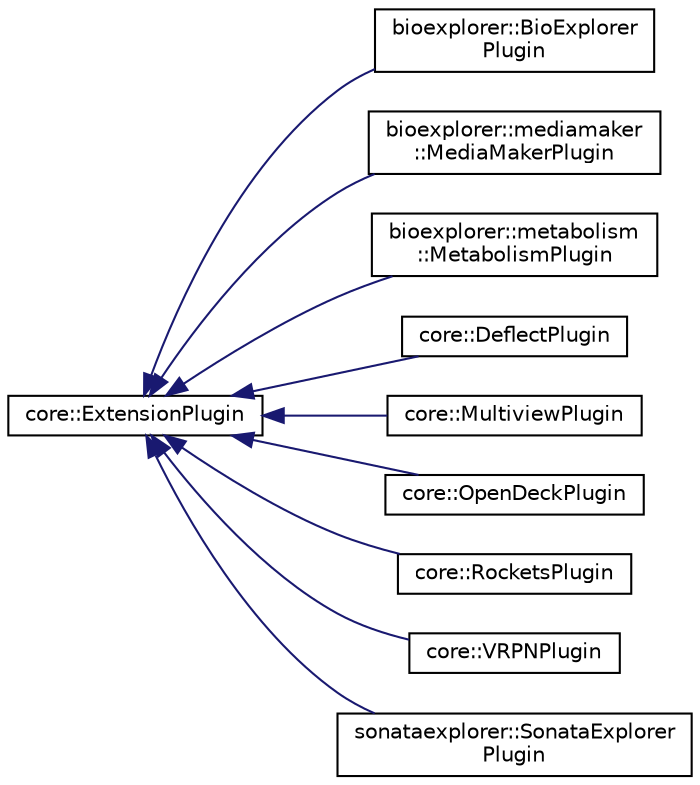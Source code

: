 digraph "Graphical Class Hierarchy"
{
 // LATEX_PDF_SIZE
  edge [fontname="Helvetica",fontsize="10",labelfontname="Helvetica",labelfontsize="10"];
  node [fontname="Helvetica",fontsize="10",shape=record];
  rankdir="LR";
  Node0 [label="core::ExtensionPlugin",height=0.2,width=0.4,color="black", fillcolor="white", style="filled",URL="$d4/dfc/classcore_1_1ExtensionPlugin.html",tooltip=" "];
  Node0 -> Node1 [dir="back",color="midnightblue",fontsize="10",style="solid",fontname="Helvetica"];
  Node1 [label="bioexplorer::BioExplorer\lPlugin",height=0.2,width=0.4,color="black", fillcolor="white", style="filled",URL="$d7/d7b/classbioexplorer_1_1BioExplorerPlugin.html",tooltip="This class implements the BioExplorer plugin."];
  Node0 -> Node2 [dir="back",color="midnightblue",fontsize="10",style="solid",fontname="Helvetica"];
  Node2 [label="bioexplorer::mediamaker\l::MediaMakerPlugin",height=0.2,width=0.4,color="black", fillcolor="white", style="filled",URL="$d0/dc7/classbioexplorer_1_1mediamaker_1_1MediaMakerPlugin.html",tooltip="This class implements the Media Maker plugin for Core."];
  Node0 -> Node3 [dir="back",color="midnightblue",fontsize="10",style="solid",fontname="Helvetica"];
  Node3 [label="bioexplorer::metabolism\l::MetabolismPlugin",height=0.2,width=0.4,color="black", fillcolor="white", style="filled",URL="$d6/de6/classbioexplorer_1_1metabolism_1_1MetabolismPlugin.html",tooltip="This class implements the MetabolismPlugin plugin."];
  Node0 -> Node4 [dir="back",color="midnightblue",fontsize="10",style="solid",fontname="Helvetica"];
  Node4 [label="core::DeflectPlugin",height=0.2,width=0.4,color="black", fillcolor="white", style="filled",URL="$da/d23/classcore_1_1DeflectPlugin.html",tooltip=" "];
  Node0 -> Node5 [dir="back",color="midnightblue",fontsize="10",style="solid",fontname="Helvetica"];
  Node5 [label="core::MultiviewPlugin",height=0.2,width=0.4,color="black", fillcolor="white", style="filled",URL="$d8/d2e/classcore_1_1MultiviewPlugin.html",tooltip=" "];
  Node0 -> Node6 [dir="back",color="midnightblue",fontsize="10",style="solid",fontname="Helvetica"];
  Node6 [label="core::OpenDeckPlugin",height=0.2,width=0.4,color="black", fillcolor="white", style="filled",URL="$d9/d72/classcore_1_1OpenDeckPlugin.html",tooltip=" "];
  Node0 -> Node7 [dir="back",color="midnightblue",fontsize="10",style="solid",fontname="Helvetica"];
  Node7 [label="core::RocketsPlugin",height=0.2,width=0.4,color="black", fillcolor="white", style="filled",URL="$d1/dfb/classcore_1_1RocketsPlugin.html",tooltip=" "];
  Node0 -> Node8 [dir="back",color="midnightblue",fontsize="10",style="solid",fontname="Helvetica"];
  Node8 [label="core::VRPNPlugin",height=0.2,width=0.4,color="black", fillcolor="white", style="filled",URL="$d5/d90/classcore_1_1VRPNPlugin.html",tooltip=" "];
  Node0 -> Node9 [dir="back",color="midnightblue",fontsize="10",style="solid",fontname="Helvetica"];
  Node9 [label="sonataexplorer::SonataExplorer\lPlugin",height=0.2,width=0.4,color="black", fillcolor="white", style="filled",URL="$d6/d43/classsonataexplorer_1_1SonataExplorerPlugin.html",tooltip="The SonataExplorerPlugin class manages the loading and visualization of the Blue Brain Project micro-..."];
}
